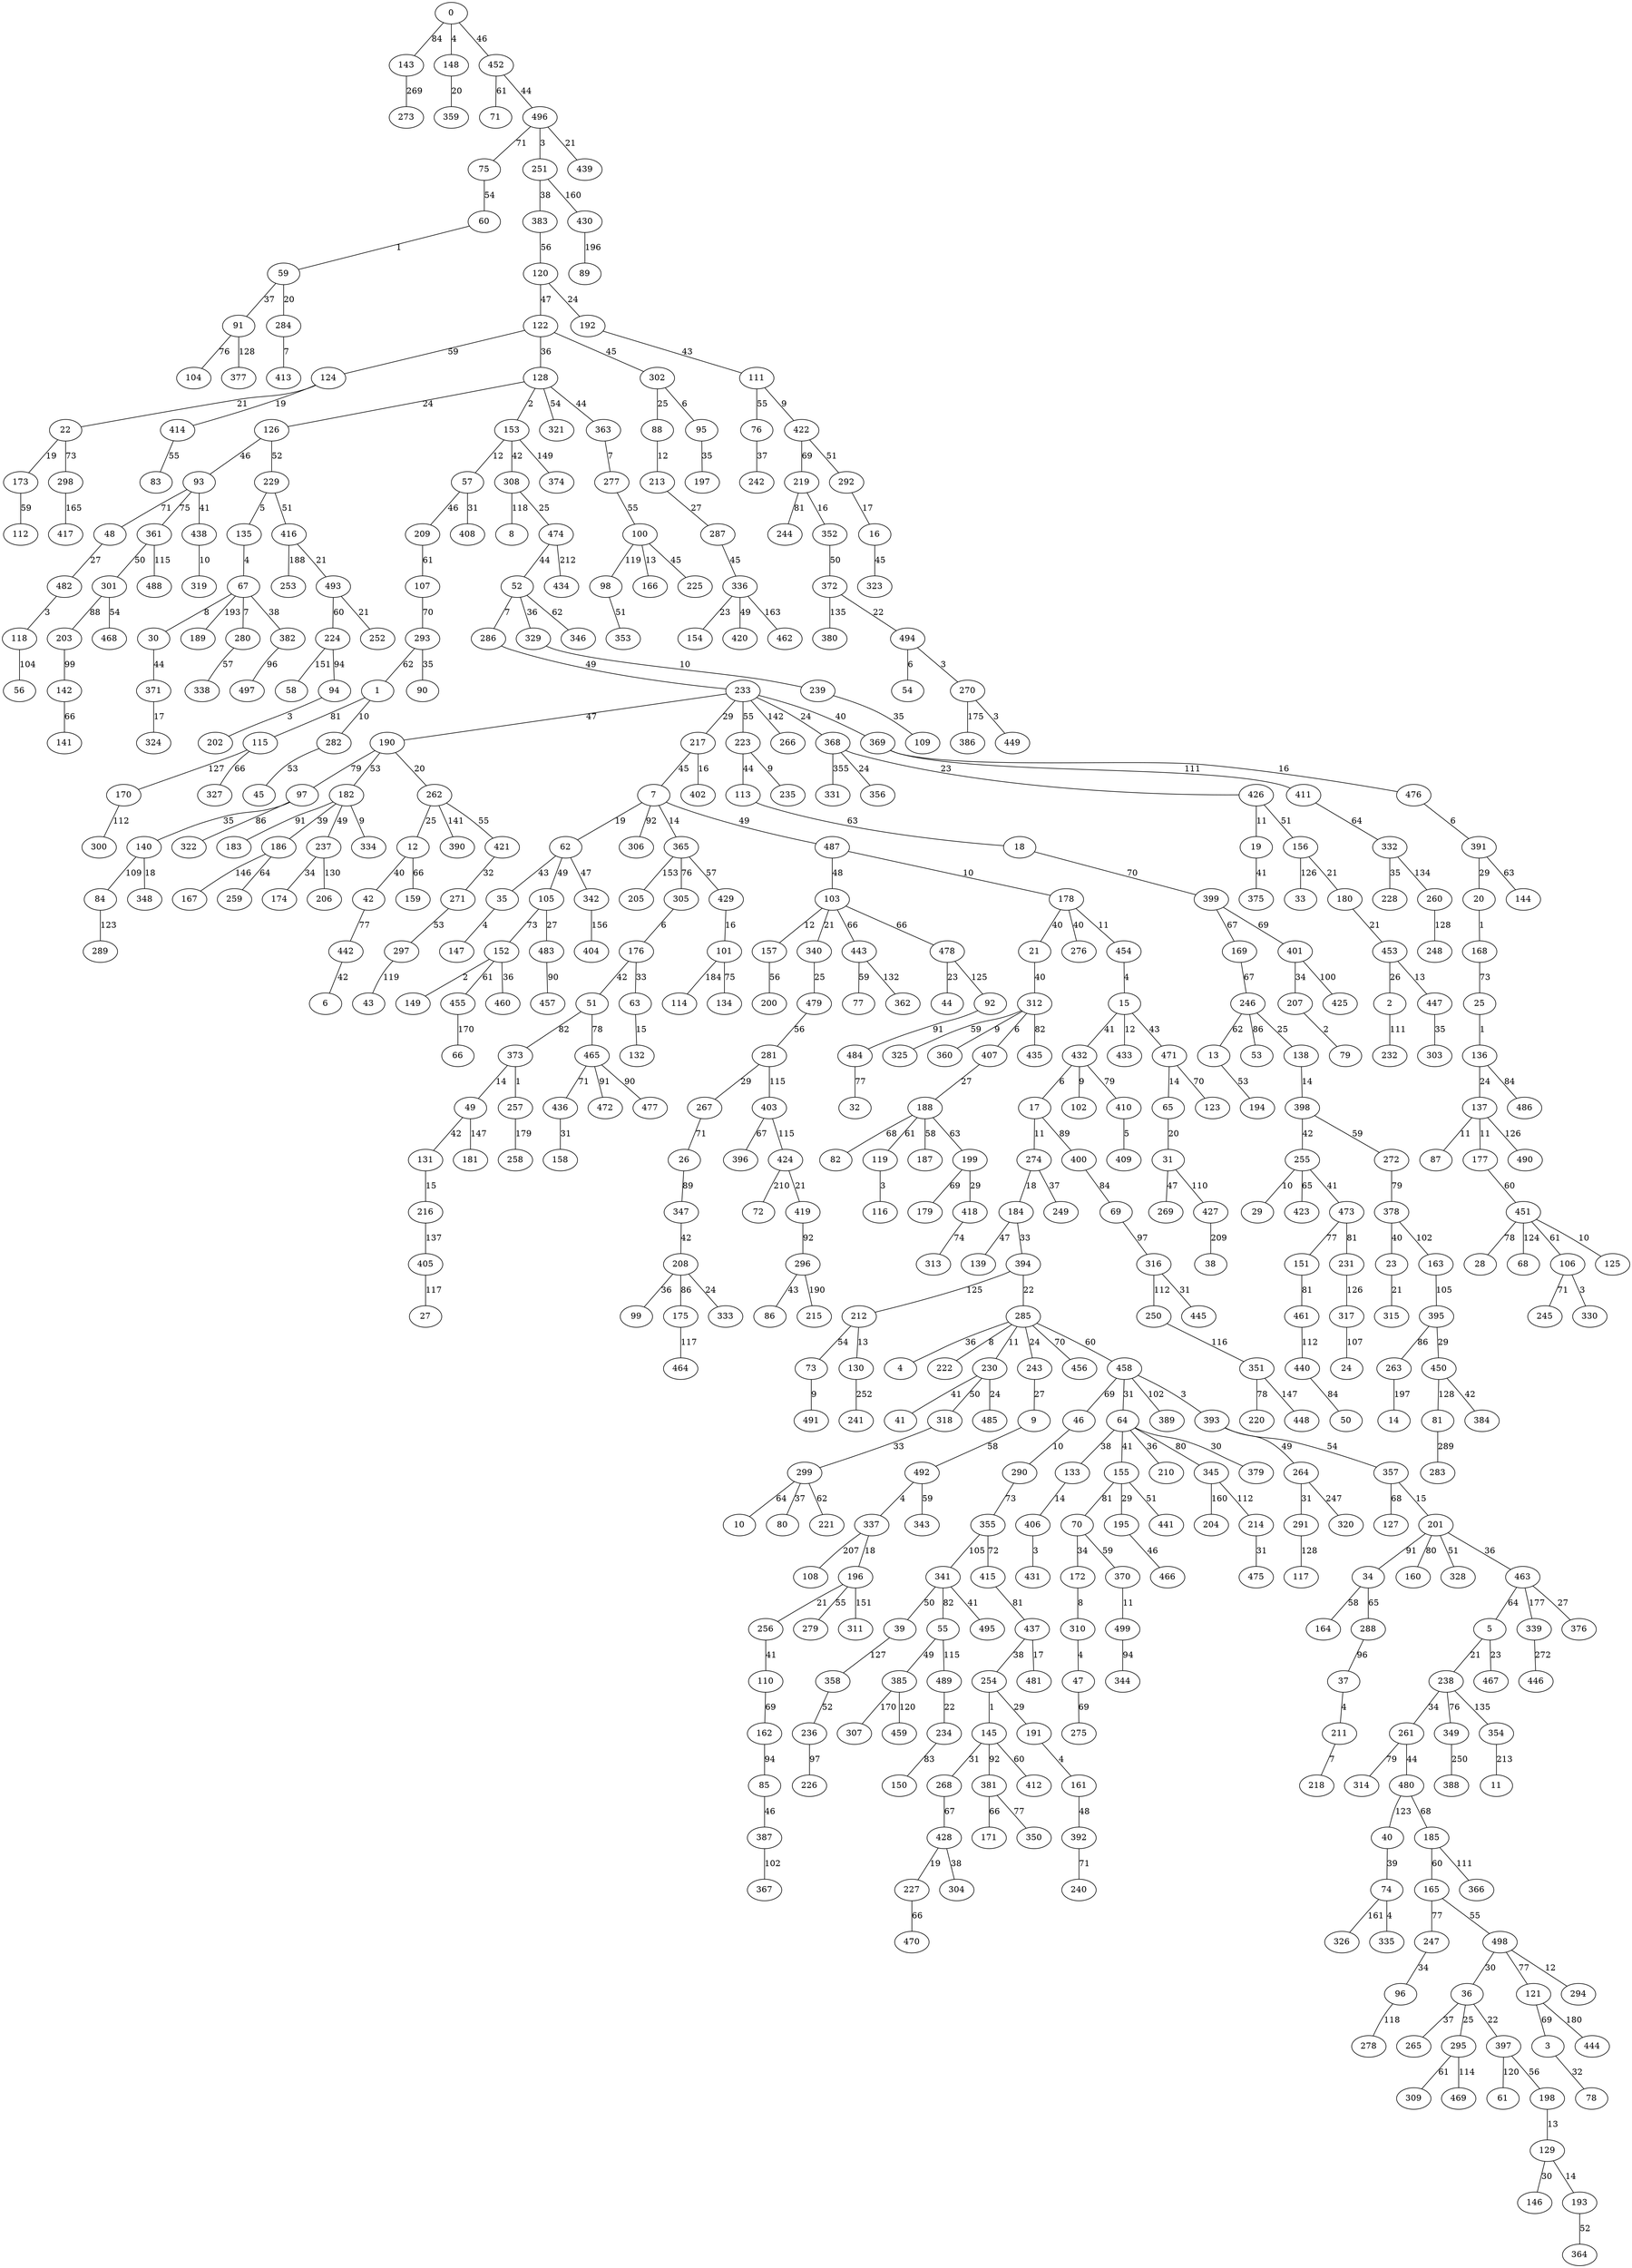 strict graph G {
0;
1;
2;
3;
4;
5;
6;
7;
8;
9;
10;
11;
12;
13;
14;
15;
16;
17;
18;
19;
20;
21;
22;
23;
24;
25;
26;
27;
28;
29;
30;
31;
32;
33;
34;
35;
36;
37;
38;
39;
40;
41;
42;
43;
44;
45;
46;
47;
48;
49;
50;
51;
52;
53;
54;
55;
56;
57;
58;
59;
60;
61;
62;
63;
64;
65;
66;
67;
68;
69;
70;
71;
72;
73;
74;
75;
76;
77;
78;
79;
80;
81;
82;
83;
84;
85;
86;
87;
88;
89;
90;
91;
92;
93;
94;
95;
96;
97;
98;
99;
100;
101;
102;
103;
104;
105;
106;
107;
108;
109;
110;
111;
112;
113;
114;
115;
116;
117;
118;
119;
120;
121;
122;
123;
124;
125;
126;
127;
128;
129;
130;
131;
132;
133;
134;
135;
136;
137;
138;
139;
140;
141;
142;
143;
144;
145;
146;
147;
148;
149;
150;
151;
152;
153;
154;
155;
156;
157;
158;
159;
160;
161;
162;
163;
164;
165;
166;
167;
168;
169;
170;
171;
172;
173;
174;
175;
176;
177;
178;
179;
180;
181;
182;
183;
184;
185;
186;
187;
188;
189;
190;
191;
192;
193;
194;
195;
196;
197;
198;
199;
200;
201;
202;
203;
204;
205;
206;
207;
208;
209;
210;
211;
212;
213;
214;
215;
216;
217;
218;
219;
220;
221;
222;
223;
224;
225;
226;
227;
228;
229;
230;
231;
232;
233;
234;
235;
236;
237;
238;
239;
240;
241;
242;
243;
244;
245;
246;
247;
248;
249;
250;
251;
252;
253;
254;
255;
256;
257;
258;
259;
260;
261;
262;
263;
264;
265;
266;
267;
268;
269;
270;
271;
272;
273;
274;
275;
276;
277;
278;
279;
280;
281;
282;
283;
284;
285;
286;
287;
288;
289;
290;
291;
292;
293;
294;
295;
296;
297;
298;
299;
300;
301;
302;
303;
304;
305;
306;
307;
308;
309;
310;
311;
312;
313;
314;
315;
316;
317;
318;
319;
320;
321;
322;
323;
324;
325;
326;
327;
328;
329;
330;
331;
332;
333;
334;
335;
336;
337;
338;
339;
340;
341;
342;
343;
344;
345;
346;
347;
348;
349;
350;
351;
352;
353;
354;
355;
356;
357;
358;
359;
360;
361;
362;
363;
364;
365;
366;
367;
368;
369;
370;
371;
372;
373;
374;
375;
376;
377;
378;
379;
380;
381;
382;
383;
384;
385;
386;
387;
388;
389;
390;
391;
392;
393;
394;
395;
396;
397;
398;
399;
400;
401;
402;
403;
404;
405;
406;
407;
408;
409;
410;
411;
412;
413;
414;
415;
416;
417;
418;
419;
420;
421;
422;
423;
424;
425;
426;
427;
428;
429;
430;
431;
432;
433;
434;
435;
436;
437;
438;
439;
440;
441;
442;
443;
444;
445;
446;
447;
448;
449;
450;
451;
452;
453;
454;
455;
456;
457;
458;
459;
460;
461;
462;
463;
464;
465;
466;
467;
468;
469;
470;
471;
472;
473;
474;
475;
476;
477;
478;
479;
480;
481;
482;
483;
484;
485;
486;
487;
488;
489;
490;
491;
492;
493;
494;
495;
496;
497;
498;
499;
236 -- 226 [label=97];
168 -- 25 [label=73];
270 -- 386 [label=175];
140 -- 84 [label=109];
137 -- 177 [label=11];
130 -- 241 [label=252];
308 -- 474 [label=25];
414 -- 83 [label=55];
107 -- 293 [label=70];
81 -- 283 [label=289];
67 -- 30 [label=8];
365 -- 205 [label=153];
354 -- 11 [label=213];
219 -- 352 [label=16];
238 -- 261 [label=34];
74 -- 326 [label=161];
223 -- 113 [label=44];
230 -- 485 [label=24];
62 -- 342 [label=47];
369 -- 476 [label=16];
428 -- 304 [label=38];
7 -- 365 [label=14];
145 -- 381 [label=92];
422 -- 219 [label=69];
428 -- 227 [label=19];
437 -- 254 [label=38];
358 -- 236 [label=52];
391 -- 20 [label=29];
103 -- 340 [label=21];
214 -- 475 [label=31];
454 -- 15 [label=4];
103 -- 157 [label=12];
217 -- 7 [label=45];
255 -- 423 [label=65];
473 -- 151 [label=77];
115 -- 170 [label=127];
57 -- 209 [label=46];
76 -- 242 [label=37];
397 -- 198 [label=56];
129 -- 146 [label=30];
369 -- 411 [label=111];
184 -- 139 [label=47];
212 -- 73 [label=54];
9 -- 492 [label=58];
37 -- 211 [label=4];
365 -- 305 [label=76];
476 -- 391 [label=6];
262 -- 421 [label=55];
474 -- 52 [label=44];
280 -- 338 [label=57];
363 -- 277 [label=7];
281 -- 403 [label=115];
341 -- 39 [label=50];
5 -- 238 [label=21];
498 -- 36 [label=30];
208 -- 175 [label=86];
337 -- 196 [label=18];
161 -- 392 [label=48];
51 -- 373 [label=82];
208 -- 333 [label=24];
368 -- 331 [label=355];
12 -- 42 [label=40];
137 -- 490 [label=126];
122 -- 128 [label=36];
274 -- 249 [label=37];
155 -- 195 [label=29];
398 -- 255 [label=42];
416 -- 253 [label=188];
256 -- 110 [label=41];
97 -- 322 [label=86];
432 -- 102 [label=9];
34 -- 288 [label=65];
285 -- 230 [label=11];
201 -- 328 [label=51];
7 -- 487 [label=49];
422 -- 292 [label=51];
465 -- 477 [label=90];
36 -- 397 [label=22];
438 -- 319 [label=10];
452 -- 71 [label=61];
208 -- 99 [label=36];
148 -- 359 [label=20];
31 -- 427 [label=110];
140 -- 348 [label=18];
26 -- 347 [label=89];
143 -- 273 [label=269];
93 -- 361 [label=75];
111 -- 76 [label=55];
74 -- 335 [label=4];
365 -- 429 [label=57];
385 -- 307 [label=170];
233 -- 190 [label=47];
474 -- 434 [label=212];
458 -- 46 [label=69];
437 -- 481 [label=17];
124 -- 414 [label=19];
451 -- 68 [label=124];
46 -- 290 [label=10];
97 -- 140 [label=35];
451 -- 125 [label=10];
340 -- 479 [label=25];
352 -- 372 [label=50];
373 -- 257 [label=1];
465 -- 436 [label=71];
49 -- 181 [label=147];
115 -- 327 [label=66];
257 -- 258 [label=179];
105 -- 483 [label=27];
274 -- 184 [label=18];
332 -- 228 [label=35];
299 -- 80 [label=37];
230 -- 318 [label=50];
261 -- 314 [label=79];
426 -- 19 [label=11];
182 -- 186 [label=39];
51 -- 465 [label=78];
193 -- 364 [label=52];
15 -- 433 [label=12];
203 -- 142 [label=99];
48 -- 482 [label=27];
94 -- 202 [label=3];
213 -- 287 [label=27];
190 -- 182 [label=53];
64 -- 155 [label=41];
128 -- 321 [label=54];
285 -- 456 [label=70];
407 -- 188 [label=27];
224 -- 94 [label=94];
170 -- 300 [label=112];
397 -- 61 [label=120];
336 -- 154 [label=23];
436 -- 158 [label=31];
291 -- 117 [label=128];
182 -- 237 [label=49];
337 -- 108 [label=207];
295 -- 469 [label=114];
421 -- 271 [label=32];
12 -- 159 [label=66];
176 -- 51 [label=42];
298 -- 417 [label=165];
0 -- 143 [label=84];
480 -- 185 [label=68];
201 -- 160 [label=80];
122 -- 302 [label=45];
383 -- 120 [label=56];
49 -- 131 [label=42];
52 -- 286 [label=7];
247 -- 96 [label=34];
285 -- 4 [label=36];
52 -- 346 [label=62];
91 -- 104 [label=76];
410 -- 409 [label=5];
401 -- 425 [label=100];
129 -- 193 [label=14];
186 -- 167 [label=146];
3 -- 78 [label=32];
430 -- 89 [label=196];
453 -- 2 [label=26];
96 -- 278 [label=118];
178 -- 454 [label=11];
100 -- 166 [label=13];
463 -- 376 [label=27];
85 -- 387 [label=46];
237 -- 174 [label=34];
70 -- 172 [label=34];
70 -- 370 [label=59];
394 -- 285 [label=22];
385 -- 459 [label=120];
378 -- 23 [label=40];
219 -- 244 [label=81];
93 -- 438 [label=41];
138 -- 398 [label=14];
190 -- 262 [label=20];
126 -- 229 [label=52];
199 -- 179 [label=69];
5 -- 467 [label=23];
128 -- 126 [label=24];
153 -- 374 [label=149];
165 -- 247 [label=77];
120 -- 122 [label=47];
152 -- 149 [label=2];
22 -- 173 [label=19];
103 -- 478 [label=66];
493 -- 224 [label=60];
62 -- 35 [label=43];
233 -- 368 [label=24];
231 -- 317 [label=126];
487 -- 103 [label=48];
195 -- 466 [label=46];
246 -- 53 [label=86];
151 -- 461 [label=81];
345 -- 214 [label=112];
264 -- 291 [label=31];
399 -- 401 [label=69];
479 -- 281 [label=56];
419 -- 296 [label=92];
35 -- 147 [label=4];
153 -- 57 [label=12];
450 -- 81 [label=128];
163 -- 395 [label=105];
122 -- 124 [label=59];
20 -- 168 [label=1];
443 -- 362 [label=132];
15 -- 432 [label=41];
188 -- 187 [label=58];
145 -- 268 [label=31];
496 -- 439 [label=21];
415 -- 437 [label=81];
64 -- 345 [label=80];
64 -- 379 [label=30];
400 -- 69 [label=84];
351 -- 448 [label=147];
254 -- 145 [label=1];
136 -- 137 [label=24];
329 -- 239 [label=10];
290 -- 355 [label=73];
318 -- 299 [label=33];
0 -- 452 [label=46];
0 -- 148 [label=4];
492 -- 337 [label=4];
442 -- 6 [label=42];
216 -- 405 [label=137];
458 -- 389 [label=102];
370 -- 499 [label=11];
440 -- 50 [label=84];
19 -- 375 [label=41];
332 -- 260 [label=134];
361 -- 488 [label=115];
255 -- 29 [label=10];
316 -- 250 [label=112];
246 -- 138 [label=25];
308 -- 8 [label=118];
336 -- 420 [label=49];
63 -- 132 [label=15];
355 -- 341 [label=105];
262 -- 390 [label=141];
373 -- 49 [label=14];
227 -- 470 [label=66];
55 -- 385 [label=49];
451 -- 28 [label=78];
152 -- 455 [label=61];
40 -- 74 [label=39];
496 -- 251 [label=3];
394 -- 212 [label=125];
455 -- 66 [label=170];
184 -- 394 [label=33];
182 -- 183 [label=91];
498 -- 294 [label=12];
372 -- 380 [label=135];
381 -- 171 [label=66];
268 -- 428 [label=67];
64 -- 210 [label=36];
345 -- 204 [label=160];
429 -- 101 [label=16];
432 -- 410 [label=79];
224 -- 58 [label=151];
339 -- 446 [label=272];
39 -- 358 [label=127];
341 -- 495 [label=41];
299 -- 221 [label=62];
42 -- 442 [label=77];
465 -- 472 [label=91];
52 -- 329 [label=36];
287 -- 336 [label=45];
173 -- 112 [label=59];
67 -- 280 [label=7];
185 -- 165 [label=60];
128 -- 363 [label=44];
496 -- 75 [label=71];
120 -- 192 [label=24];
246 -- 13 [label=62];
155 -- 70 [label=81];
217 -- 402 [label=16];
178 -- 21 [label=40];
317 -- 24 [label=107];
424 -- 419 [label=21];
405 -- 27 [label=117];
55 -- 489 [label=115];
188 -- 82 [label=68];
255 -- 473 [label=41];
310 -- 47 [label=4];
106 -- 330 [label=3];
277 -- 100 [label=55];
411 -- 332 [label=64];
493 -- 252 [label=21];
57 -- 408 [label=31];
392 -- 240 [label=71];
484 -- 32 [label=77];
64 -- 133 [label=38];
234 -- 150 [label=83];
175 -- 464 [label=117];
18 -- 399 [label=70];
155 -- 441 [label=51];
336 -- 462 [label=163];
196 -- 256 [label=21];
124 -- 22 [label=21];
142 -- 141 [label=66];
238 -- 349 [label=76];
186 -- 259 [label=64];
261 -- 480 [label=44];
233 -- 369 [label=40];
443 -- 77 [label=59];
494 -- 270 [label=3];
478 -- 44 [label=23];
250 -- 351 [label=116];
312 -- 325 [label=59];
111 -- 422 [label=9];
165 -- 498 [label=55];
416 -- 493 [label=21];
492 -- 343 [label=59];
1 -- 282 [label=10];
393 -- 357 [label=54];
101 -- 134 [label=75];
176 -- 63 [label=33];
199 -- 418 [label=29];
67 -- 382 [label=38];
463 -- 339 [label=177];
207 -- 79 [label=2];
156 -- 180 [label=21];
67 -- 189 [label=193];
296 -- 86 [label=43];
487 -- 178 [label=10];
270 -- 449 [label=3];
284 -- 413 [label=7];
451 -- 106 [label=61];
1 -- 115 [label=81];
391 -- 144 [label=63];
17 -- 400 [label=89];
36 -- 265 [label=37];
473 -- 231 [label=81];
453 -- 447 [label=13];
285 -- 458 [label=60];
169 -- 246 [label=67];
406 -- 431 [label=3];
243 -- 9 [label=27];
341 -- 55 [label=82];
126 -- 93 [label=46];
152 -- 460 [label=36];
432 -- 17 [label=6];
302 -- 88 [label=25];
47 -- 275 [label=69];
452 -- 496 [label=44];
178 -- 276 [label=40];
494 -- 54 [label=6];
223 -- 235 [label=9];
22 -- 298 [label=73];
355 -- 415 [label=72];
305 -- 176 [label=6];
378 -- 163 [label=102];
88 -- 213 [label=12];
100 -- 225 [label=45];
2 -- 232 [label=111];
233 -- 266 [label=142];
499 -- 344 [label=94];
272 -- 378 [label=79];
212 -- 130 [label=13];
349 -- 388 [label=250];
162 -- 85 [label=94];
233 -- 223 [label=55];
133 -- 406 [label=14];
105 -- 152 [label=73];
463 -- 5 [label=64];
7 -- 306 [label=92];
106 -- 245 [label=71];
34 -- 164 [label=58];
16 -- 323 [label=45];
62 -- 105 [label=49];
251 -- 383 [label=38];
229 -- 416 [label=51];
192 -- 111 [label=43];
135 -- 67 [label=4];
395 -- 450 [label=29];
7 -- 62 [label=19];
299 -- 10 [label=64];
285 -- 222 [label=8];
191 -- 161 [label=4];
368 -- 356 [label=24];
382 -- 497 [label=96];
285 -- 243 [label=24];
23 -- 315 [label=21];
59 -- 284 [label=20];
128 -- 153 [label=2];
60 -- 59 [label=1];
21 -- 312 [label=40];
398 -- 272 [label=59];
395 -- 263 [label=86];
251 -- 430 [label=160];
65 -- 31 [label=20];
301 -- 203 [label=88];
98 -- 353 [label=51];
342 -- 404 [label=156];
13 -- 194 [label=53];
119 -- 116 [label=3];
297 -- 43 [label=119];
316 -- 445 [label=31];
260 -- 248 [label=128];
401 -- 207 [label=34];
301 -- 468 [label=54];
381 -- 350 [label=77];
371 -- 324 [label=17];
136 -- 486 [label=84];
295 -- 309 [label=61];
312 -- 435 [label=82];
351 -- 220 [label=78];
196 -- 279 [label=55];
286 -- 233 [label=49];
262 -- 12 [label=25];
403 -- 424 [label=115];
73 -- 491 [label=9];
211 -- 218 [label=7];
471 -- 65 [label=14];
185 -- 366 [label=111];
230 -- 41 [label=41];
100 -- 98 [label=119];
293 -- 90 [label=35];
302 -- 95 [label=6];
121 -- 444 [label=180];
372 -- 494 [label=22];
95 -- 197 [label=35];
190 -- 97 [label=79];
483 -- 457 [label=90];
312 -- 407 [label=6];
153 -- 308 [label=42];
480 -- 40 [label=123];
177 -- 451 [label=60];
347 -- 208 [label=42];
393 -- 264 [label=49];
282 -- 45 [label=53];
92 -- 484 [label=91];
357 -- 127 [label=68];
293 -- 1 [label=62];
69 -- 316 [label=97];
113 -- 18 [label=63];
498 -- 121 [label=77];
461 -- 440 [label=112];
233 -- 217 [label=29];
239 -- 109 [label=35];
110 -- 162 [label=69];
201 -- 463 [label=36];
478 -- 92 [label=125];
387 -- 367 [label=102];
157 -- 200 [label=56];
288 -- 37 [label=96];
450 -- 384 [label=42];
403 -- 396 [label=67];
263 -- 14 [label=197];
75 -- 60 [label=54];
15 -- 471 [label=43];
458 -- 393 [label=3];
267 -- 26 [label=71];
489 -- 234 [label=22];
229 -- 135 [label=5];
36 -- 295 [label=25];
426 -- 156 [label=51];
172 -- 310 [label=8];
296 -- 215 [label=190];
361 -- 301 [label=50];
237 -- 206 [label=130];
458 -- 64 [label=31];
103 -- 443 [label=66];
357 -- 201 [label=15];
17 -- 274 [label=11];
131 -- 216 [label=15];
156 -- 33 [label=126];
180 -- 453 [label=21];
271 -- 297 [label=53];
121 -- 3 [label=69];
198 -- 129 [label=13];
118 -- 56 [label=104];
368 -- 426 [label=23];
312 -- 360 [label=9];
447 -- 303 [label=35];
196 -- 311 [label=151];
188 -- 199 [label=63];
101 -- 114 [label=184];
59 -- 91 [label=37];
31 -- 269 [label=47];
254 -- 191 [label=29];
84 -- 289 [label=123];
91 -- 377 [label=128];
25 -- 136 [label=1];
482 -- 118 [label=3];
201 -- 34 [label=91];
188 -- 119 [label=61];
399 -- 169 [label=67];
145 -- 412 [label=60];
424 -- 72 [label=210];
471 -- 123 [label=70];
264 -- 320 [label=247];
418 -- 313 [label=74];
281 -- 267 [label=29];
137 -- 87 [label=11];
238 -- 354 [label=135];
427 -- 38 [label=209];
292 -- 16 [label=17];
182 -- 334 [label=9];
209 -- 107 [label=61];
30 -- 371 [label=44];
93 -- 48 [label=71];
}
